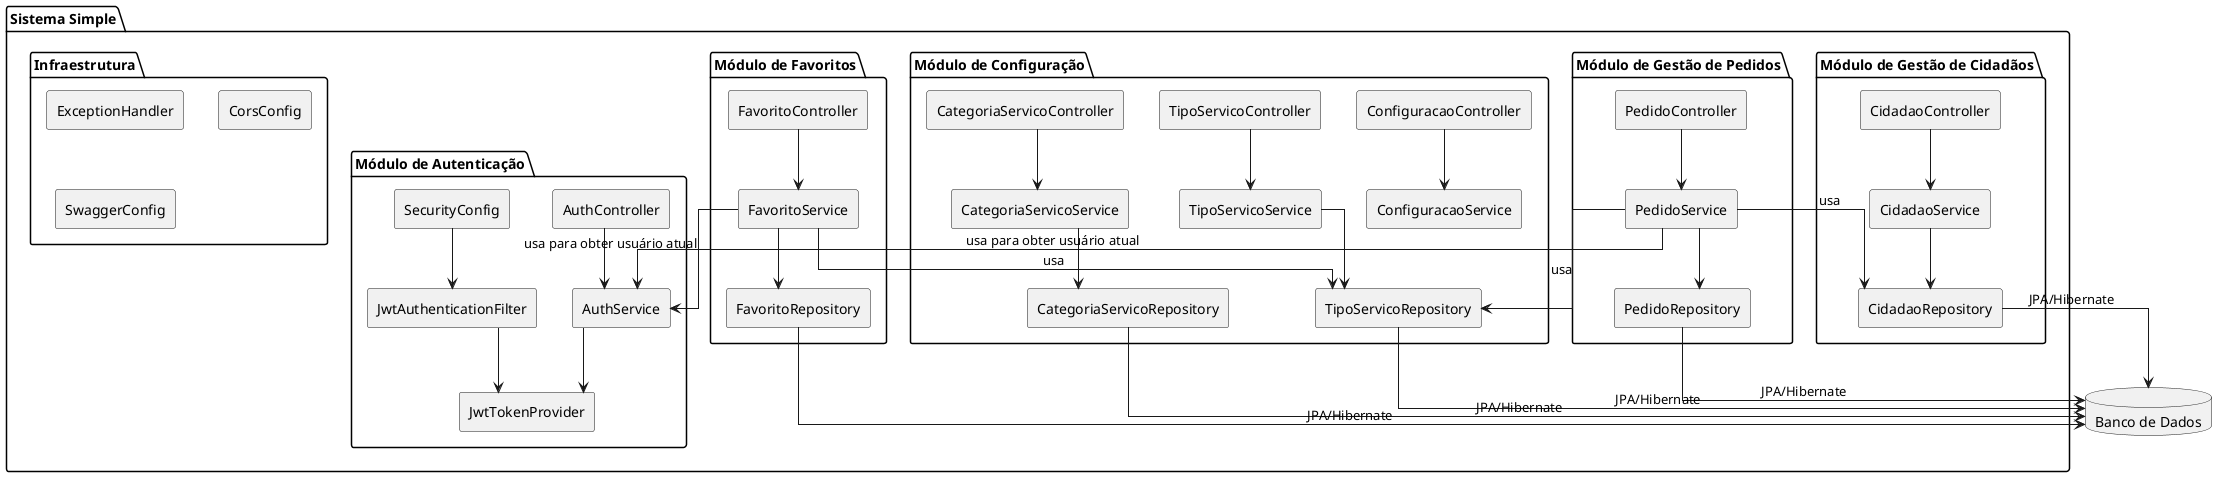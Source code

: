 @startuml Diagrama de Componentes do Sistema Simple
skinparam componentStyle rectangle
skinparam linetype ortho

package "Sistema Simple" {
  package "Módulo de Autenticação" {
    [AuthController] as authCtrl
    [AuthService] as authSrv
    [JwtTokenProvider] as jwtProvider
    [JwtAuthenticationFilter] as jwtFilter
    [SecurityConfig] as secConfig
    
    authCtrl --> authSrv
    authSrv --> jwtProvider
    jwtFilter --> jwtProvider
    secConfig --> jwtFilter
  }
  
  package "Módulo de Gestão de Pedidos" {
    [PedidoController] as pedidoCtrl
    [PedidoService] as pedidoSrv
    [PedidoRepository] as pedidoRepo
    
    pedidoCtrl --> pedidoSrv
    pedidoSrv --> pedidoRepo
  }
  
  package "Módulo de Gestão de Cidadãos" {
    [CidadaoController] as cidadaoCtrl
    [CidadaoService] as cidadaoSrv
    [CidadaoRepository] as cidadaoRepo
    
    cidadaoCtrl --> cidadaoSrv
    cidadaoSrv --> cidadaoRepo
  }
  
  package "Módulo de Configuração" {
    [ConfiguracaoController] as configCtrl
    [TipoServicoController] as tipoServicoCtrl
    [CategoriaServicoController] as categoriaCtrl
    
    [ConfiguracaoService] as configSrv
    [TipoServicoService] as tipoServicoSrv
    [CategoriaServicoService] as categoriaSrv
    
    [TipoServicoRepository] as tipoServicoRepo
    [CategoriaServicoRepository] as categoriaRepo
    
    configCtrl --> configSrv
    tipoServicoCtrl --> tipoServicoSrv
    categoriaCtrl --> categoriaSrv
    
    tipoServicoSrv --> tipoServicoRepo
    categoriaSrv --> categoriaRepo
  }
  
  package "Módulo de Favoritos" {
    [FavoritoController] as favoritoCtrl
    [FavoritoService] as favoritoSrv
    [FavoritoRepository] as favoritoRepo
    
    favoritoCtrl --> favoritoSrv
    favoritoSrv --> favoritoRepo
  }
  
  package "Infraestrutura" {
    [ExceptionHandler] as exHandler
    [CorsConfig] as corsConfig
    [SwaggerConfig] as swaggerConfig
  }
}

' Dependências entre módulos
pedidoSrv --> cidadaoRepo : usa
pedidoSrv --> tipoServicoRepo : usa
pedidoSrv --> authSrv : usa para obter usuário atual
favoritoSrv --> tipoServicoRepo : usa
favoritoSrv --> authSrv : usa para obter usuário atual

' Dependências externas
database "Banco de Dados" as db

pedidoRepo --> db : JPA/Hibernate
cidadaoRepo --> db : JPA/Hibernate
tipoServicoRepo --> db : JPA/Hibernate
categoriaRepo --> db : JPA/Hibernate
favoritoRepo --> db : JPA/Hibernate

@enduml